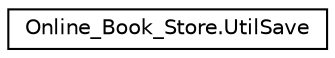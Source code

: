 digraph "Graphical Class Hierarchy"
{
 // LATEX_PDF_SIZE
  edge [fontname="Helvetica",fontsize="10",labelfontname="Helvetica",labelfontsize="10"];
  node [fontname="Helvetica",fontsize="10",shape=record];
  rankdir="LR";
  Node0 [label="Online_Book_Store.UtilSave",height=0.2,width=0.4,color="black", fillcolor="white", style="filled",URL="$class_online___book___store_1_1_util_save.html",tooltip="This file save from the xml file."];
}
